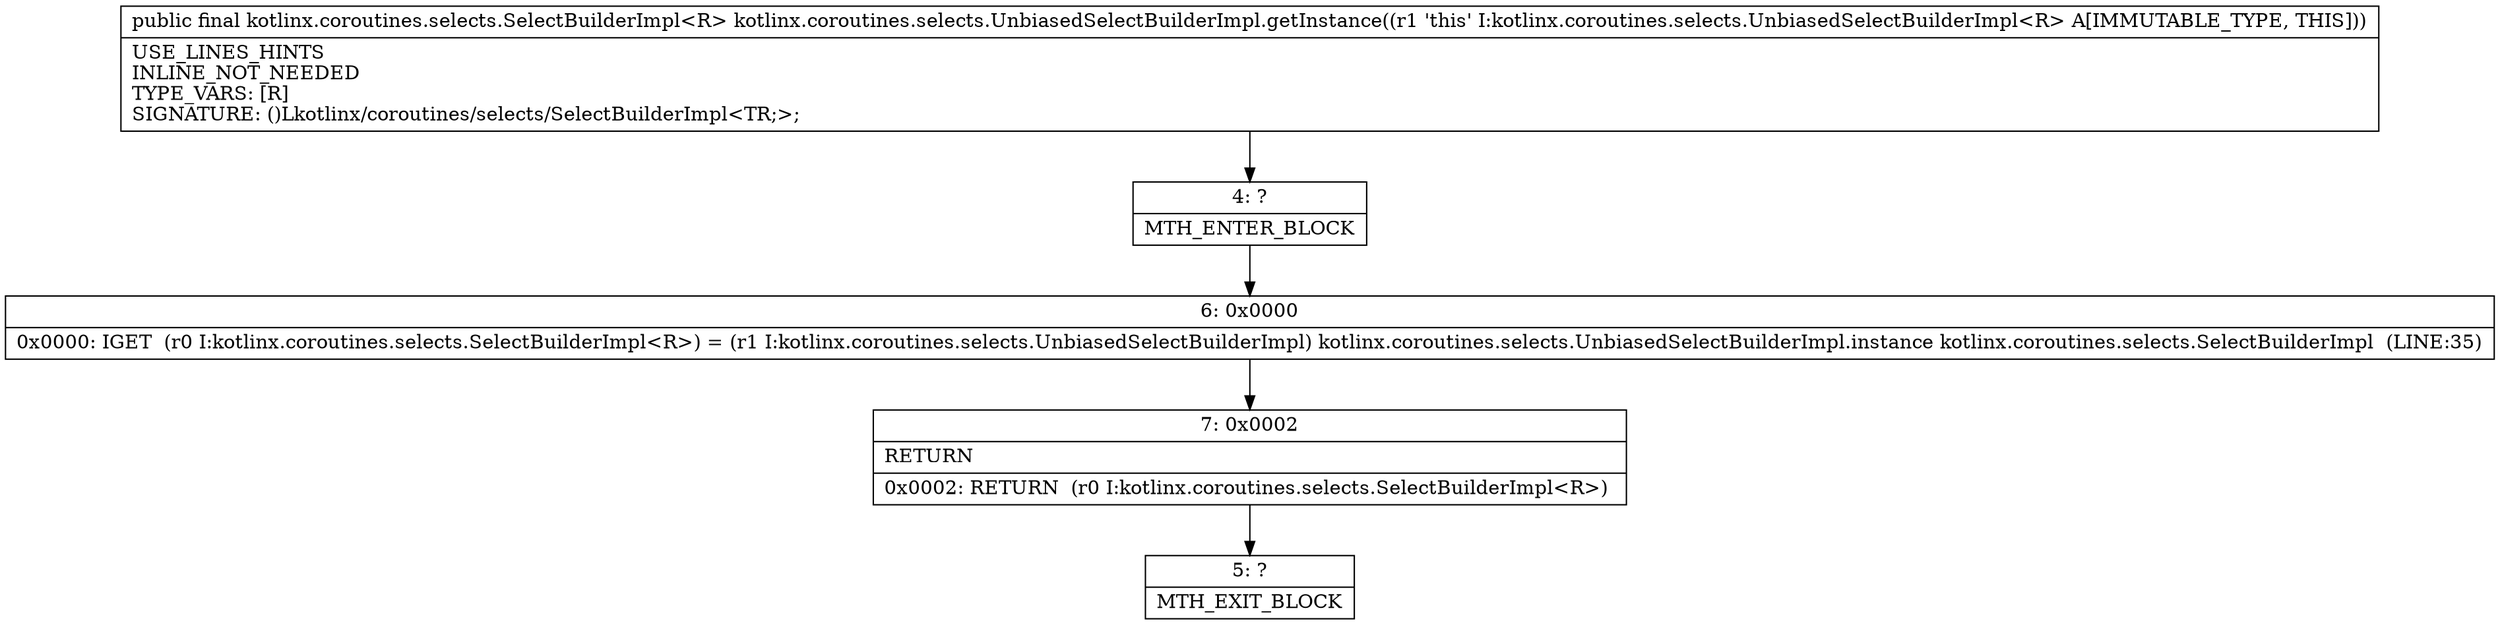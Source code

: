 digraph "CFG forkotlinx.coroutines.selects.UnbiasedSelectBuilderImpl.getInstance()Lkotlinx\/coroutines\/selects\/SelectBuilderImpl;" {
Node_4 [shape=record,label="{4\:\ ?|MTH_ENTER_BLOCK\l}"];
Node_6 [shape=record,label="{6\:\ 0x0000|0x0000: IGET  (r0 I:kotlinx.coroutines.selects.SelectBuilderImpl\<R\>) = (r1 I:kotlinx.coroutines.selects.UnbiasedSelectBuilderImpl) kotlinx.coroutines.selects.UnbiasedSelectBuilderImpl.instance kotlinx.coroutines.selects.SelectBuilderImpl  (LINE:35)\l}"];
Node_7 [shape=record,label="{7\:\ 0x0002|RETURN\l|0x0002: RETURN  (r0 I:kotlinx.coroutines.selects.SelectBuilderImpl\<R\>) \l}"];
Node_5 [shape=record,label="{5\:\ ?|MTH_EXIT_BLOCK\l}"];
MethodNode[shape=record,label="{public final kotlinx.coroutines.selects.SelectBuilderImpl\<R\> kotlinx.coroutines.selects.UnbiasedSelectBuilderImpl.getInstance((r1 'this' I:kotlinx.coroutines.selects.UnbiasedSelectBuilderImpl\<R\> A[IMMUTABLE_TYPE, THIS]))  | USE_LINES_HINTS\lINLINE_NOT_NEEDED\lTYPE_VARS: [R]\lSIGNATURE: ()Lkotlinx\/coroutines\/selects\/SelectBuilderImpl\<TR;\>;\l}"];
MethodNode -> Node_4;Node_4 -> Node_6;
Node_6 -> Node_7;
Node_7 -> Node_5;
}


